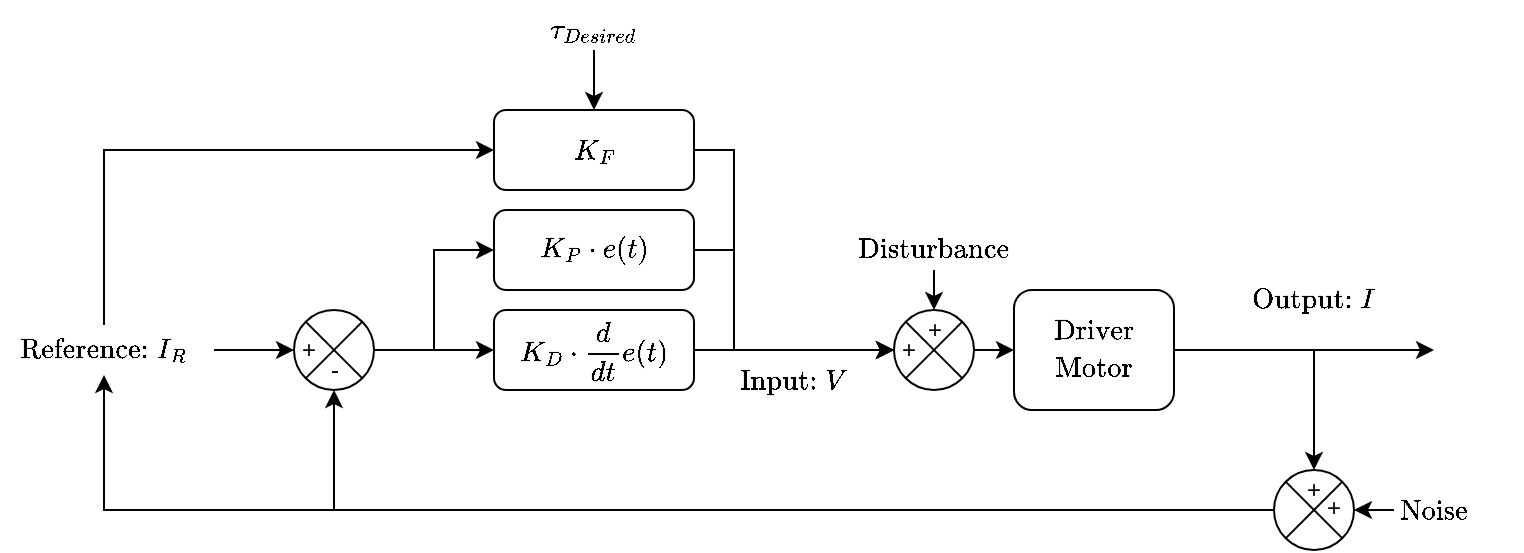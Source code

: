<mxfile version="20.2.3" type="device"><diagram id="jcB_idbpxn34c5FlAj-p" name="Page-1"><mxGraphModel dx="982" dy="583" grid="1" gridSize="10" guides="1" tooltips="1" connect="1" arrows="1" fold="1" page="1" pageScale="1" pageWidth="850" pageHeight="1100" math="1" shadow="0"><root><mxCell id="0"/><mxCell id="1" parent="0"/><mxCell id="QS4OX5sFNuz5_VyITvZi-1" style="edgeStyle=orthogonalEdgeStyle;rounded=0;orthogonalLoop=1;jettySize=auto;html=1;exitX=0.5;exitY=0;exitDx=0;exitDy=0;entryX=0;entryY=0.5;entryDx=0;entryDy=0;fontFamily=Helvetica;fontSize=12;" edge="1" parent="1" source="QS4OX5sFNuz5_VyITvZi-2" target="QS4OX5sFNuz5_VyITvZi-23"><mxGeometry relative="1" as="geometry"/></mxCell><mxCell id="QS4OX5sFNuz5_VyITvZi-2" value="$$\text{Reference:} \; I_R$$" style="text;html=1;strokeColor=none;fillColor=none;align=center;verticalAlign=middle;whiteSpace=wrap;rounded=0;" vertex="1" parent="1"><mxGeometry x="90" y="467.5" width="90" height="25" as="geometry"/></mxCell><mxCell id="QS4OX5sFNuz5_VyITvZi-3" value="" style="shape=sumEllipse;perimeter=ellipsePerimeter;whiteSpace=wrap;html=1;backgroundOutline=1;" vertex="1" parent="1"><mxGeometry x="530" y="460" width="40" height="40" as="geometry"/></mxCell><mxCell id="QS4OX5sFNuz5_VyITvZi-4" value="$$\text{Disturbance}$$" style="text;html=1;strokeColor=none;fillColor=none;align=center;verticalAlign=middle;whiteSpace=wrap;rounded=0;" vertex="1" parent="1"><mxGeometry x="525" y="420" width="50" height="20" as="geometry"/></mxCell><mxCell id="QS4OX5sFNuz5_VyITvZi-5" value="" style="endArrow=classic;html=1;rounded=0;entryX=0.5;entryY=0;entryDx=0;entryDy=0;" edge="1" parent="1" target="QS4OX5sFNuz5_VyITvZi-3"><mxGeometry width="50" height="50" relative="1" as="geometry"><mxPoint x="550.0" y="440" as="sourcePoint"/><mxPoint x="480" y="440" as="targetPoint"/></mxGeometry></mxCell><mxCell id="QS4OX5sFNuz5_VyITvZi-6" value="+" style="text;html=1;strokeColor=none;fillColor=none;align=center;verticalAlign=middle;whiteSpace=wrap;rounded=0;" vertex="1" parent="1"><mxGeometry x="530" y="470" width="15" height="20" as="geometry"/></mxCell><mxCell id="QS4OX5sFNuz5_VyITvZi-7" value="" style="endArrow=classic;html=1;rounded=0;entryX=0;entryY=0.5;entryDx=0;entryDy=0;" edge="1" parent="1" target="QS4OX5sFNuz5_VyITvZi-8"><mxGeometry width="50" height="50" relative="1" as="geometry"><mxPoint x="570.0" y="480" as="sourcePoint"/><mxPoint x="600" y="480" as="targetPoint"/></mxGeometry></mxCell><mxCell id="QS4OX5sFNuz5_VyITvZi-8" value="$$\begin{gather}\text{Driver} \\&amp;nbsp; \text{Motor} \end{gather}$$" style="rounded=1;whiteSpace=wrap;html=1;" vertex="1" parent="1"><mxGeometry x="590" y="450" width="80" height="60" as="geometry"/></mxCell><mxCell id="QS4OX5sFNuz5_VyITvZi-9" value="" style="endArrow=classic;html=1;rounded=0;exitX=1;exitY=0.5;exitDx=0;exitDy=0;" edge="1" parent="1" source="QS4OX5sFNuz5_VyITvZi-8"><mxGeometry width="50" height="50" relative="1" as="geometry"><mxPoint x="710" y="480" as="sourcePoint"/><mxPoint x="800" y="480" as="targetPoint"/></mxGeometry></mxCell><mxCell id="QS4OX5sFNuz5_VyITvZi-10" value="" style="endArrow=classic;html=1;rounded=0;" edge="1" parent="1"><mxGeometry width="50" height="50" relative="1" as="geometry"><mxPoint x="740" y="480" as="sourcePoint"/><mxPoint x="740" y="540" as="targetPoint"/></mxGeometry></mxCell><mxCell id="QS4OX5sFNuz5_VyITvZi-11" value="$$\text{Output:} \; I$$" style="text;html=1;strokeColor=none;fillColor=none;align=center;verticalAlign=middle;whiteSpace=wrap;rounded=0;" vertex="1" parent="1"><mxGeometry x="690" y="440" width="100" height="30" as="geometry"/></mxCell><mxCell id="QS4OX5sFNuz5_VyITvZi-12" style="edgeStyle=orthogonalEdgeStyle;rounded=0;orthogonalLoop=1;jettySize=auto;html=1;exitX=0;exitY=0.5;exitDx=0;exitDy=0;entryX=0.5;entryY=1;entryDx=0;entryDy=0;fontFamily=Helvetica;fontSize=12;" edge="1" parent="1" source="QS4OX5sFNuz5_VyITvZi-13" target="QS4OX5sFNuz5_VyITvZi-2"><mxGeometry relative="1" as="geometry"/></mxCell><mxCell id="QS4OX5sFNuz5_VyITvZi-13" value="" style="shape=sumEllipse;perimeter=ellipsePerimeter;whiteSpace=wrap;html=1;backgroundOutline=1;" vertex="1" parent="1"><mxGeometry x="720" y="540" width="40" height="40" as="geometry"/></mxCell><mxCell id="QS4OX5sFNuz5_VyITvZi-14" value="+" style="text;html=1;strokeColor=none;fillColor=none;align=center;verticalAlign=middle;whiteSpace=wrap;rounded=0;" vertex="1" parent="1"><mxGeometry x="730" y="540" width="20" height="20" as="geometry"/></mxCell><mxCell id="QS4OX5sFNuz5_VyITvZi-15" value="+" style="text;html=1;strokeColor=none;fillColor=none;align=center;verticalAlign=middle;whiteSpace=wrap;rounded=0;" vertex="1" parent="1"><mxGeometry x="730" y="548.75" width="40" height="20" as="geometry"/></mxCell><mxCell id="QS4OX5sFNuz5_VyITvZi-16" value="" style="endArrow=classic;html=1;rounded=0;exitX=0;exitY=0.5;exitDx=0;exitDy=0;" edge="1" parent="1" source="QS4OX5sFNuz5_VyITvZi-18"><mxGeometry width="50" height="50" relative="1" as="geometry"><mxPoint x="805" y="560" as="sourcePoint"/><mxPoint x="760" y="560" as="targetPoint"/></mxGeometry></mxCell><mxCell id="QS4OX5sFNuz5_VyITvZi-17" style="edgeStyle=orthogonalEdgeStyle;rounded=0;orthogonalLoop=1;jettySize=auto;html=1;entryX=0;entryY=0.5;entryDx=0;entryDy=0;fontFamily=Helvetica;fontSize=12;exitX=1;exitY=0.5;exitDx=0;exitDy=0;" edge="1" parent="1" target="QS4OX5sFNuz5_VyITvZi-19"><mxGeometry relative="1" as="geometry"><mxPoint x="290.0" y="480" as="sourcePoint"/><Array as="points"><mxPoint x="300" y="480"/><mxPoint x="300" y="430"/></Array></mxGeometry></mxCell><mxCell id="QS4OX5sFNuz5_VyITvZi-18" value="$$\text{Noise}$$" style="text;html=1;strokeColor=none;fillColor=none;align=center;verticalAlign=middle;whiteSpace=wrap;rounded=0;" vertex="1" parent="1"><mxGeometry x="780" y="545" width="40" height="30" as="geometry"/></mxCell><mxCell id="QS4OX5sFNuz5_VyITvZi-19" value="$$K_P \cdot e(t) $$" style="rounded=1;whiteSpace=wrap;html=1;" vertex="1" parent="1"><mxGeometry x="330" y="410" width="100" height="40" as="geometry"/></mxCell><mxCell id="QS4OX5sFNuz5_VyITvZi-20" style="edgeStyle=orthogonalEdgeStyle;rounded=0;orthogonalLoop=1;jettySize=auto;html=1;exitX=1;exitY=0.5;exitDx=0;exitDy=0;fontFamily=Helvetica;fontSize=12;entryX=0;entryY=0.5;entryDx=0;entryDy=0;" edge="1" parent="1" source="QS4OX5sFNuz5_VyITvZi-21" target="QS4OX5sFNuz5_VyITvZi-3"><mxGeometry relative="1" as="geometry"><mxPoint x="460" y="490" as="targetPoint"/></mxGeometry></mxCell><mxCell id="QS4OX5sFNuz5_VyITvZi-21" value="$$K_D \cdot \frac{d}{dt} e(t)$$" style="rounded=1;whiteSpace=wrap;html=1;" vertex="1" parent="1"><mxGeometry x="330" y="460" width="100" height="40" as="geometry"/></mxCell><mxCell id="QS4OX5sFNuz5_VyITvZi-22" style="edgeStyle=orthogonalEdgeStyle;rounded=0;orthogonalLoop=1;jettySize=auto;html=1;exitX=1;exitY=0.5;exitDx=0;exitDy=0;fontFamily=Helvetica;fontSize=12;entryX=0;entryY=0.5;entryDx=0;entryDy=0;" edge="1" parent="1" source="QS4OX5sFNuz5_VyITvZi-23" target="QS4OX5sFNuz5_VyITvZi-3"><mxGeometry relative="1" as="geometry"><mxPoint x="460" y="490" as="targetPoint"/><Array as="points"><mxPoint x="450" y="380"/><mxPoint x="450" y="480"/></Array></mxGeometry></mxCell><mxCell id="QS4OX5sFNuz5_VyITvZi-23" value="$$K_F $$" style="rounded=1;whiteSpace=wrap;html=1;" vertex="1" parent="1"><mxGeometry x="330" y="360" width="100" height="40" as="geometry"/></mxCell><mxCell id="QS4OX5sFNuz5_VyITvZi-24" value="" style="endArrow=classic;html=1;rounded=0;exitX=1;exitY=0.5;exitDx=0;exitDy=0;" edge="1" parent="1" source="QS4OX5sFNuz5_VyITvZi-29"><mxGeometry width="50" height="50" relative="1" as="geometry"><mxPoint x="290" y="480.0" as="sourcePoint"/><mxPoint x="330.0" y="480" as="targetPoint"/></mxGeometry></mxCell><mxCell id="QS4OX5sFNuz5_VyITvZi-25" value="" style="endArrow=classic;html=1;rounded=0;fontFamily=Helvetica;fontSize=12;exitX=1;exitY=0.5;exitDx=0;exitDy=0;entryX=0;entryY=0.5;entryDx=0;entryDy=0;" edge="1" parent="1" source="QS4OX5sFNuz5_VyITvZi-19" target="QS4OX5sFNuz5_VyITvZi-3"><mxGeometry width="50" height="50" relative="1" as="geometry"><mxPoint x="445" y="440" as="sourcePoint"/><mxPoint x="495" y="390" as="targetPoint"/><Array as="points"><mxPoint x="450" y="430"/><mxPoint x="450" y="480"/></Array></mxGeometry></mxCell><mxCell id="QS4OX5sFNuz5_VyITvZi-26" value="" style="endArrow=classic;html=1;rounded=0;fontFamily=Helvetica;fontSize=12;entryX=0;entryY=0.5;entryDx=0;entryDy=0;" edge="1" parent="1" target="QS4OX5sFNuz5_VyITvZi-31"><mxGeometry width="50" height="50" relative="1" as="geometry"><mxPoint x="190" y="480" as="sourcePoint"/><mxPoint x="220" y="480.0" as="targetPoint"/></mxGeometry></mxCell><mxCell id="QS4OX5sFNuz5_VyITvZi-27" value="$$\text{Input:} \; V$$" style="text;html=1;strokeColor=none;fillColor=none;align=center;verticalAlign=middle;whiteSpace=wrap;rounded=0;" vertex="1" parent="1"><mxGeometry x="450" y="480" width="60" height="30" as="geometry"/></mxCell><mxCell id="QS4OX5sFNuz5_VyITvZi-28" value="+" style="text;html=1;strokeColor=none;fillColor=none;align=center;verticalAlign=middle;whiteSpace=wrap;rounded=0;" vertex="1" parent="1"><mxGeometry x="542.5" y="460" width="15" height="20" as="geometry"/></mxCell><mxCell id="QS4OX5sFNuz5_VyITvZi-29" value="" style="shape=sumEllipse;perimeter=ellipsePerimeter;whiteSpace=wrap;html=1;backgroundOutline=1;" vertex="1" parent="1"><mxGeometry x="230" y="460" width="40" height="40" as="geometry"/></mxCell><mxCell id="QS4OX5sFNuz5_VyITvZi-30" value="-" style="text;html=1;strokeColor=none;fillColor=none;align=center;verticalAlign=middle;whiteSpace=wrap;rounded=0;" vertex="1" parent="1"><mxGeometry x="242.5" y="480" width="15" height="20" as="geometry"/></mxCell><mxCell id="QS4OX5sFNuz5_VyITvZi-31" value="+" style="text;html=1;strokeColor=none;fillColor=none;align=center;verticalAlign=middle;whiteSpace=wrap;rounded=0;" vertex="1" parent="1"><mxGeometry x="230" y="470" width="15" height="20" as="geometry"/></mxCell><mxCell id="QS4OX5sFNuz5_VyITvZi-32" value="" style="endArrow=classic;html=1;rounded=0;entryX=0.5;entryY=1;entryDx=0;entryDy=0;" edge="1" parent="1" target="QS4OX5sFNuz5_VyITvZi-29"><mxGeometry width="50" height="50" relative="1" as="geometry"><mxPoint x="250.0" y="560" as="sourcePoint"/><mxPoint x="350" y="550" as="targetPoint"/></mxGeometry></mxCell><mxCell id="QS4OX5sFNuz5_VyITvZi-33" value="" style="endArrow=classic;html=1;rounded=0;entryX=0.5;entryY=0;entryDx=0;entryDy=0;" edge="1" parent="1" target="QS4OX5sFNuz5_VyITvZi-23"><mxGeometry width="50" height="50" relative="1" as="geometry"><mxPoint x="380.0" y="330" as="sourcePoint"/><mxPoint x="390" y="310" as="targetPoint"/></mxGeometry></mxCell><mxCell id="QS4OX5sFNuz5_VyITvZi-34" value="$$\tau&lt;br&gt;_{Desired}$$" style="text;html=1;strokeColor=none;fillColor=none;align=center;verticalAlign=middle;whiteSpace=wrap;rounded=0;" vertex="1" parent="1"><mxGeometry x="355" y="310" width="50" height="20" as="geometry"/></mxCell></root></mxGraphModel></diagram></mxfile>